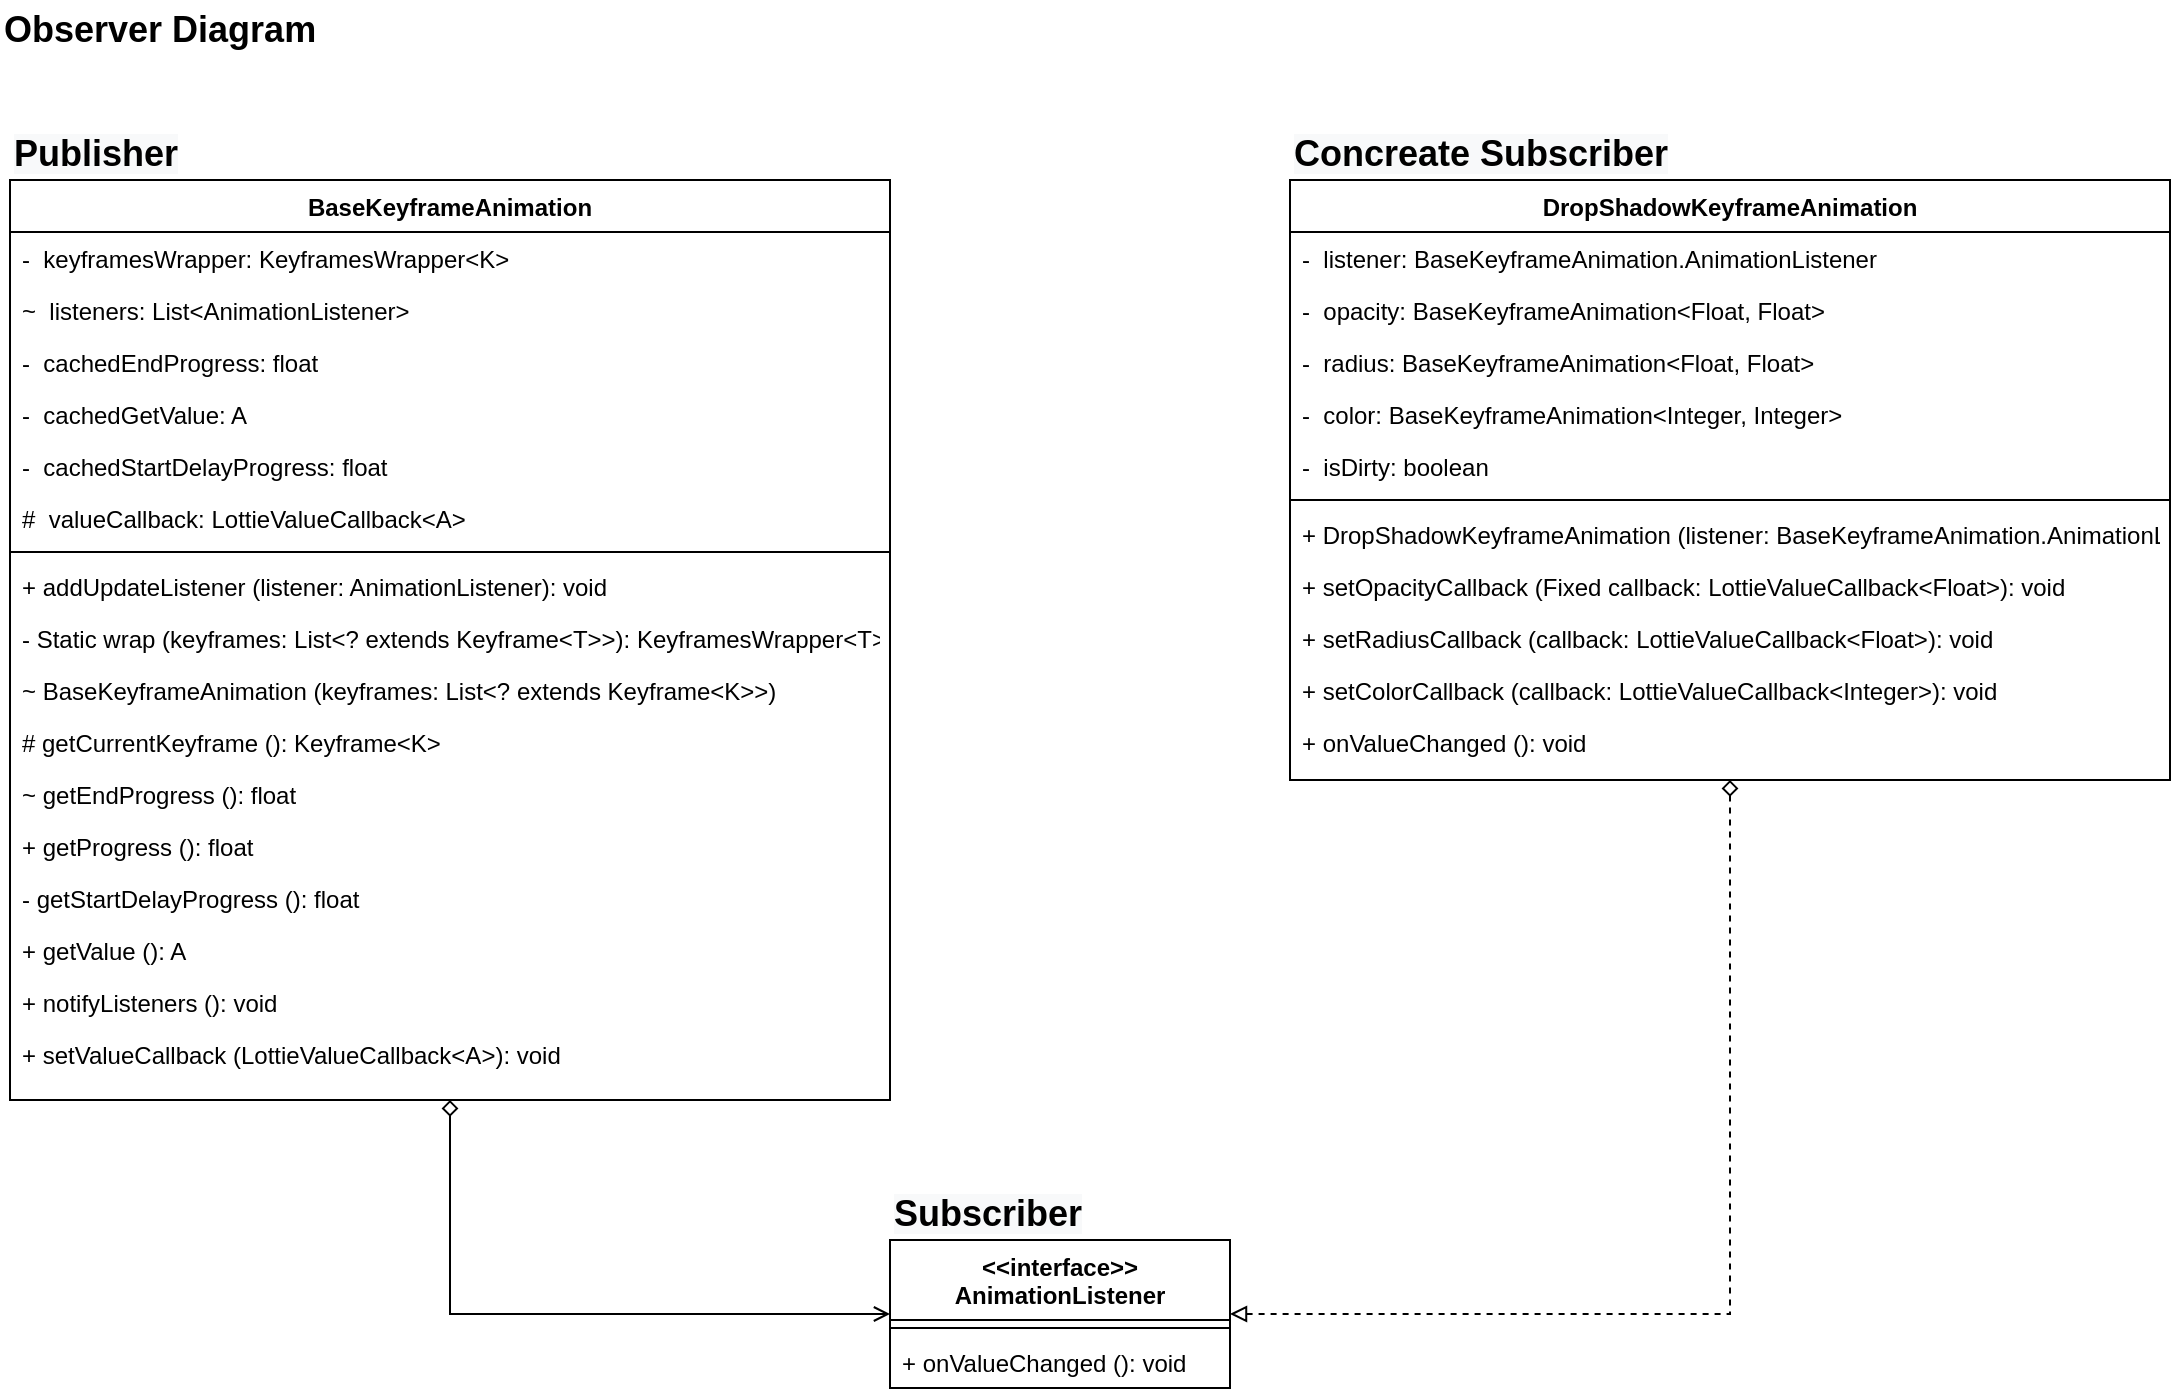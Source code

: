 <mxfile version="15.7.3" type="device"><diagram id="LQvf6A3fJUxLyVonL9kx" name="Page-1"><mxGraphModel dx="1673" dy="1685" grid="1" gridSize="10" guides="1" tooltips="1" connect="1" arrows="1" fold="1" page="1" pageScale="1" pageWidth="1169" pageHeight="827" math="0" shadow="0"><root><mxCell id="0"/><mxCell id="1" parent="0"/><mxCell id="5VSUEc75ktjF6mR4zEoF-150" style="edgeStyle=orthogonalEdgeStyle;rounded=0;orthogonalLoop=1;jettySize=auto;html=1;startArrow=diamond;startFill=0;endArrow=open;endFill=0;entryX=0;entryY=0.5;entryDx=0;entryDy=0;" parent="1" source="5VSUEc75ktjF6mR4zEoF-99" target="5VSUEc75ktjF6mR4zEoF-139" edge="1"><mxGeometry relative="1" as="geometry"/></mxCell><mxCell id="5VSUEc75ktjF6mR4zEoF-99" value="BaseKeyframeAnimation" style="swimlane;fontStyle=1;align=center;verticalAlign=top;childLayout=stackLayout;horizontal=1;startSize=26;horizontalStack=0;resizeParent=1;resizeLast=0;collapsible=1;marginBottom=0;rounded=0;shadow=0;strokeWidth=1;" parent="1" vertex="1"><mxGeometry x="45" y="-660" width="440" height="460" as="geometry"><mxRectangle x="550" y="140" width="160" height="26" as="alternateBounds"/></mxGeometry></mxCell><mxCell id="5VSUEc75ktjF6mR4zEoF-100" value="-  keyframesWrapper: KeyframesWrapper&lt;K&gt; " style="text;align=left;verticalAlign=top;spacingLeft=4;spacingRight=4;overflow=hidden;rotatable=0;points=[[0,0.5],[1,0.5]];portConstraint=eastwest;" parent="5VSUEc75ktjF6mR4zEoF-99" vertex="1"><mxGeometry y="26" width="440" height="26" as="geometry"/></mxCell><mxCell id="5VSUEc75ktjF6mR4zEoF-101" value="~  listeners: List&lt;AnimationListener&gt; " style="text;align=left;verticalAlign=top;spacingLeft=4;spacingRight=4;overflow=hidden;rotatable=0;points=[[0,0.5],[1,0.5]];portConstraint=eastwest;rounded=0;shadow=0;html=0;" parent="5VSUEc75ktjF6mR4zEoF-99" vertex="1"><mxGeometry y="52" width="440" height="26" as="geometry"/></mxCell><mxCell id="0wVZjOXRSOiKDS8cdtQh-1" value="-  cachedEndProgress: float" style="text;align=left;verticalAlign=top;spacingLeft=4;spacingRight=4;overflow=hidden;rotatable=0;points=[[0,0.5],[1,0.5]];portConstraint=eastwest;rounded=0;shadow=0;html=0;" parent="5VSUEc75ktjF6mR4zEoF-99" vertex="1"><mxGeometry y="78" width="440" height="26" as="geometry"/></mxCell><mxCell id="0wVZjOXRSOiKDS8cdtQh-2" value="-  cachedGetValue: A" style="text;align=left;verticalAlign=top;spacingLeft=4;spacingRight=4;overflow=hidden;rotatable=0;points=[[0,0.5],[1,0.5]];portConstraint=eastwest;rounded=0;shadow=0;html=0;" parent="5VSUEc75ktjF6mR4zEoF-99" vertex="1"><mxGeometry y="104" width="440" height="26" as="geometry"/></mxCell><mxCell id="0wVZjOXRSOiKDS8cdtQh-3" value="-  cachedStartDelayProgress: float" style="text;align=left;verticalAlign=top;spacingLeft=4;spacingRight=4;overflow=hidden;rotatable=0;points=[[0,0.5],[1,0.5]];portConstraint=eastwest;rounded=0;shadow=0;html=0;" parent="5VSUEc75ktjF6mR4zEoF-99" vertex="1"><mxGeometry y="130" width="440" height="26" as="geometry"/></mxCell><mxCell id="0wVZjOXRSOiKDS8cdtQh-6" value="#  valueCallback: LottieValueCallback&lt;A&gt;" style="text;align=left;verticalAlign=top;spacingLeft=4;spacingRight=4;overflow=hidden;rotatable=0;points=[[0,0.5],[1,0.5]];portConstraint=eastwest;rounded=0;shadow=0;html=0;" parent="5VSUEc75ktjF6mR4zEoF-99" vertex="1"><mxGeometry y="156" width="440" height="26" as="geometry"/></mxCell><mxCell id="5VSUEc75ktjF6mR4zEoF-102" value="" style="line;html=1;strokeWidth=1;align=left;verticalAlign=middle;spacingTop=-1;spacingLeft=3;spacingRight=3;rotatable=0;labelPosition=right;points=[];portConstraint=eastwest;" parent="5VSUEc75ktjF6mR4zEoF-99" vertex="1"><mxGeometry y="182" width="440" height="8" as="geometry"/></mxCell><mxCell id="5VSUEc75ktjF6mR4zEoF-103" value="+ addUpdateListener (listener: AnimationListener): void" style="text;align=left;verticalAlign=top;spacingLeft=4;spacingRight=4;overflow=hidden;rotatable=0;points=[[0,0.5],[1,0.5]];portConstraint=eastwest;rounded=0;shadow=0;html=0;" parent="5VSUEc75ktjF6mR4zEoF-99" vertex="1"><mxGeometry y="190" width="440" height="26" as="geometry"/></mxCell><mxCell id="5VSUEc75ktjF6mR4zEoF-105" value="- Static wrap (keyframes: List&lt;? extends Keyframe&lt;T&gt;&gt;): KeyframesWrapper&lt;T&gt;" style="text;align=left;verticalAlign=top;spacingLeft=4;spacingRight=4;overflow=hidden;rotatable=0;points=[[0,0.5],[1,0.5]];portConstraint=eastwest;" parent="5VSUEc75ktjF6mR4zEoF-99" vertex="1"><mxGeometry y="216" width="440" height="26" as="geometry"/></mxCell><mxCell id="5VSUEc75ktjF6mR4zEoF-104" value="~ BaseKeyframeAnimation (keyframes: List&lt;? extends Keyframe&lt;K&gt;&gt;)" style="text;align=left;verticalAlign=top;spacingLeft=4;spacingRight=4;overflow=hidden;rotatable=0;points=[[0,0.5],[1,0.5]];portConstraint=eastwest;" parent="5VSUEc75ktjF6mR4zEoF-99" vertex="1"><mxGeometry y="242" width="440" height="26" as="geometry"/></mxCell><mxCell id="0wVZjOXRSOiKDS8cdtQh-7" value="# getCurrentKeyframe (): Keyframe&lt;K&gt;" style="text;align=left;verticalAlign=top;spacingLeft=4;spacingRight=4;overflow=hidden;rotatable=0;points=[[0,0.5],[1,0.5]];portConstraint=eastwest;" parent="5VSUEc75ktjF6mR4zEoF-99" vertex="1"><mxGeometry y="268" width="440" height="26" as="geometry"/></mxCell><mxCell id="0wVZjOXRSOiKDS8cdtQh-8" value="~ getEndProgress (): float" style="text;align=left;verticalAlign=top;spacingLeft=4;spacingRight=4;overflow=hidden;rotatable=0;points=[[0,0.5],[1,0.5]];portConstraint=eastwest;" parent="5VSUEc75ktjF6mR4zEoF-99" vertex="1"><mxGeometry y="294" width="440" height="26" as="geometry"/></mxCell><mxCell id="0wVZjOXRSOiKDS8cdtQh-12" value="+ getProgress (): float" style="text;align=left;verticalAlign=top;spacingLeft=4;spacingRight=4;overflow=hidden;rotatable=0;points=[[0,0.5],[1,0.5]];portConstraint=eastwest;" parent="5VSUEc75ktjF6mR4zEoF-99" vertex="1"><mxGeometry y="320" width="440" height="26" as="geometry"/></mxCell><mxCell id="0wVZjOXRSOiKDS8cdtQh-11" value="- getStartDelayProgress (): float" style="text;align=left;verticalAlign=top;spacingLeft=4;spacingRight=4;overflow=hidden;rotatable=0;points=[[0,0.5],[1,0.5]];portConstraint=eastwest;" parent="5VSUEc75ktjF6mR4zEoF-99" vertex="1"><mxGeometry y="346" width="440" height="26" as="geometry"/></mxCell><mxCell id="0wVZjOXRSOiKDS8cdtQh-13" value="+ getValue (): A" style="text;align=left;verticalAlign=top;spacingLeft=4;spacingRight=4;overflow=hidden;rotatable=0;points=[[0,0.5],[1,0.5]];portConstraint=eastwest;" parent="5VSUEc75ktjF6mR4zEoF-99" vertex="1"><mxGeometry y="372" width="440" height="26" as="geometry"/></mxCell><mxCell id="0wVZjOXRSOiKDS8cdtQh-16" value="+ notifyListeners (): void" style="text;align=left;verticalAlign=top;spacingLeft=4;spacingRight=4;overflow=hidden;rotatable=0;points=[[0,0.5],[1,0.5]];portConstraint=eastwest;" parent="5VSUEc75ktjF6mR4zEoF-99" vertex="1"><mxGeometry y="398" width="440" height="26" as="geometry"/></mxCell><mxCell id="0wVZjOXRSOiKDS8cdtQh-19" value="+ setValueCallback (LottieValueCallback&lt;A&gt;): void" style="text;align=left;verticalAlign=top;spacingLeft=4;spacingRight=4;overflow=hidden;rotatable=0;points=[[0,0.5],[1,0.5]];portConstraint=eastwest;" parent="5VSUEc75ktjF6mR4zEoF-99" vertex="1"><mxGeometry y="424" width="440" height="26" as="geometry"/></mxCell><mxCell id="5VSUEc75ktjF6mR4zEoF-106" value="Observer&amp;nbsp;Diagram" style="text;html=1;strokeColor=none;fillColor=none;align=left;verticalAlign=middle;whiteSpace=wrap;rounded=0;fontSize=18;fontStyle=1" parent="1" vertex="1"><mxGeometry x="40" y="-750" width="160" height="30" as="geometry"/></mxCell><mxCell id="5VSUEc75ktjF6mR4zEoF-139" value="&lt;&lt;interface&gt;&gt;&#10;AnimationListener" style="swimlane;fontStyle=1;align=center;verticalAlign=top;childLayout=stackLayout;horizontal=1;startSize=40;horizontalStack=0;resizeParent=1;resizeLast=0;collapsible=1;marginBottom=0;rounded=0;shadow=0;strokeWidth=1;" parent="1" vertex="1"><mxGeometry x="485" y="-130" width="170" height="74" as="geometry"><mxRectangle x="550" y="140" width="160" height="26" as="alternateBounds"/></mxGeometry></mxCell><mxCell id="5VSUEc75ktjF6mR4zEoF-141" value="" style="line;html=1;strokeWidth=1;align=left;verticalAlign=middle;spacingTop=-1;spacingLeft=3;spacingRight=3;rotatable=0;labelPosition=right;points=[];portConstraint=eastwest;" parent="5VSUEc75ktjF6mR4zEoF-139" vertex="1"><mxGeometry y="40" width="170" height="8" as="geometry"/></mxCell><mxCell id="5VSUEc75ktjF6mR4zEoF-140" value="+ onValueChanged (): void" style="text;align=left;verticalAlign=top;spacingLeft=4;spacingRight=4;overflow=hidden;rotatable=0;points=[[0,0.5],[1,0.5]];portConstraint=eastwest;" parent="5VSUEc75ktjF6mR4zEoF-139" vertex="1"><mxGeometry y="48" width="170" height="26" as="geometry"/></mxCell><mxCell id="5VSUEc75ktjF6mR4zEoF-153" style="edgeStyle=orthogonalEdgeStyle;rounded=0;orthogonalLoop=1;jettySize=auto;html=1;startArrow=diamond;startFill=0;endArrow=block;endFill=0;dashed=1;entryX=1;entryY=0.5;entryDx=0;entryDy=0;exitX=0.5;exitY=1;exitDx=0;exitDy=0;" parent="1" source="5VSUEc75ktjF6mR4zEoF-142" target="5VSUEc75ktjF6mR4zEoF-139" edge="1"><mxGeometry relative="1" as="geometry"><Array as="points"><mxPoint x="905" y="-93"/></Array><mxPoint x="484" y="170" as="targetPoint"/></mxGeometry></mxCell><mxCell id="5VSUEc75ktjF6mR4zEoF-142" value="DropShadowKeyframeAnimation" style="swimlane;fontStyle=1;align=center;verticalAlign=top;childLayout=stackLayout;horizontal=1;startSize=26;horizontalStack=0;resizeParent=1;resizeLast=0;collapsible=1;marginBottom=0;rounded=0;shadow=0;strokeWidth=1;" parent="1" vertex="1"><mxGeometry x="685" y="-660" width="440" height="300" as="geometry"><mxRectangle x="550" y="140" width="160" height="26" as="alternateBounds"/></mxGeometry></mxCell><mxCell id="5VSUEc75ktjF6mR4zEoF-143" value="-  listener: BaseKeyframeAnimation.AnimationListener" style="text;align=left;verticalAlign=top;spacingLeft=4;spacingRight=4;overflow=hidden;rotatable=0;points=[[0,0.5],[1,0.5]];portConstraint=eastwest;" parent="5VSUEc75ktjF6mR4zEoF-142" vertex="1"><mxGeometry y="26" width="440" height="26" as="geometry"/></mxCell><mxCell id="5VSUEc75ktjF6mR4zEoF-144" value="-  opacity: BaseKeyframeAnimation&lt;Float, Float&gt; " style="text;align=left;verticalAlign=top;spacingLeft=4;spacingRight=4;overflow=hidden;rotatable=0;points=[[0,0.5],[1,0.5]];portConstraint=eastwest;rounded=0;shadow=0;html=0;" parent="5VSUEc75ktjF6mR4zEoF-142" vertex="1"><mxGeometry y="52" width="440" height="26" as="geometry"/></mxCell><mxCell id="5VSUEc75ktjF6mR4zEoF-149" value="-  radius: BaseKeyframeAnimation&lt;Float, Float&gt;" style="text;align=left;verticalAlign=top;spacingLeft=4;spacingRight=4;overflow=hidden;rotatable=0;points=[[0,0.5],[1,0.5]];portConstraint=eastwest;rounded=0;shadow=0;html=0;" parent="5VSUEc75ktjF6mR4zEoF-142" vertex="1"><mxGeometry y="78" width="440" height="26" as="geometry"/></mxCell><mxCell id="0wVZjOXRSOiKDS8cdtQh-27" value="-  color: BaseKeyframeAnimation&lt;Integer, Integer&gt;" style="text;align=left;verticalAlign=top;spacingLeft=4;spacingRight=4;overflow=hidden;rotatable=0;points=[[0,0.5],[1,0.5]];portConstraint=eastwest;" parent="5VSUEc75ktjF6mR4zEoF-142" vertex="1"><mxGeometry y="104" width="440" height="26" as="geometry"/></mxCell><mxCell id="0wVZjOXRSOiKDS8cdtQh-31" value="-  isDirty: boolean" style="text;align=left;verticalAlign=top;spacingLeft=4;spacingRight=4;overflow=hidden;rotatable=0;points=[[0,0.5],[1,0.5]];portConstraint=eastwest;" parent="5VSUEc75ktjF6mR4zEoF-142" vertex="1"><mxGeometry y="130" width="440" height="26" as="geometry"/></mxCell><mxCell id="5VSUEc75ktjF6mR4zEoF-145" value="" style="line;html=1;strokeWidth=1;align=left;verticalAlign=middle;spacingTop=-1;spacingLeft=3;spacingRight=3;rotatable=0;labelPosition=right;points=[];portConstraint=eastwest;" parent="5VSUEc75ktjF6mR4zEoF-142" vertex="1"><mxGeometry y="156" width="440" height="8" as="geometry"/></mxCell><mxCell id="5VSUEc75ktjF6mR4zEoF-146" value="+ DropShadowKeyframeAnimation (listener: BaseKeyframeAnimation.AnimationListener, layer: BaseLayer, dropShadowEffect: DropShadowEffect)" style="text;align=left;verticalAlign=top;spacingLeft=4;spacingRight=4;overflow=hidden;rotatable=0;points=[[0,0.5],[1,0.5]];portConstraint=eastwest;rounded=0;shadow=0;html=0;" parent="5VSUEc75ktjF6mR4zEoF-142" vertex="1"><mxGeometry y="164" width="440" height="26" as="geometry"/></mxCell><mxCell id="5VSUEc75ktjF6mR4zEoF-148" value="+ setOpacityCallback (Fixed callback: LottieValueCallback&lt;Float&gt;): void" style="text;align=left;verticalAlign=top;spacingLeft=4;spacingRight=4;overflow=hidden;rotatable=0;points=[[0,0.5],[1,0.5]];portConstraint=eastwest;" parent="5VSUEc75ktjF6mR4zEoF-142" vertex="1"><mxGeometry y="190" width="440" height="26" as="geometry"/></mxCell><mxCell id="5VSUEc75ktjF6mR4zEoF-147" value="+ setRadiusCallback (callback: LottieValueCallback&lt;Float&gt;): void" style="text;align=left;verticalAlign=top;spacingLeft=4;spacingRight=4;overflow=hidden;rotatable=0;points=[[0,0.5],[1,0.5]];portConstraint=eastwest;" parent="5VSUEc75ktjF6mR4zEoF-142" vertex="1"><mxGeometry y="216" width="440" height="26" as="geometry"/></mxCell><mxCell id="0wVZjOXRSOiKDS8cdtQh-22" value="+ setColorCallback (callback: LottieValueCallback&lt;Integer&gt;): void" style="text;align=left;verticalAlign=top;spacingLeft=4;spacingRight=4;overflow=hidden;rotatable=0;points=[[0,0.5],[1,0.5]];portConstraint=eastwest;" parent="5VSUEc75ktjF6mR4zEoF-142" vertex="1"><mxGeometry y="242" width="440" height="26" as="geometry"/></mxCell><mxCell id="0wVZjOXRSOiKDS8cdtQh-26" value="+ onValueChanged (): void" style="text;align=left;verticalAlign=top;spacingLeft=4;spacingRight=4;overflow=hidden;rotatable=0;points=[[0,0.5],[1,0.5]];portConstraint=eastwest;" parent="5VSUEc75ktjF6mR4zEoF-142" vertex="1"><mxGeometry y="268" width="440" height="26" as="geometry"/></mxCell><mxCell id="GqB3Qf4KwpKHcozn755u-1" value="&lt;span style=&quot;color: rgb(0 , 0 , 0) ; font-family: &amp;#34;helvetica&amp;#34; ; font-size: 18px ; font-style: normal ; font-weight: 700 ; letter-spacing: normal ; text-align: center ; text-indent: 0px ; text-transform: none ; word-spacing: 0px ; background-color: rgb(248 , 249 , 250) ; display: inline ; float: none&quot;&gt;Publisher&lt;/span&gt;" style="text;whiteSpace=wrap;html=1;" vertex="1" parent="1"><mxGeometry x="45" y="-690" width="100" height="30" as="geometry"/></mxCell><mxCell id="GqB3Qf4KwpKHcozn755u-2" value="&lt;span style=&quot;color: rgb(0 , 0 , 0) ; font-family: &amp;#34;helvetica&amp;#34; ; font-size: 18px ; font-style: normal ; font-weight: 700 ; letter-spacing: normal ; text-align: center ; text-indent: 0px ; text-transform: none ; word-spacing: 0px ; background-color: rgb(248 , 249 , 250) ; display: inline ; float: none&quot;&gt;Subscriber&lt;/span&gt;" style="text;whiteSpace=wrap;html=1;" vertex="1" parent="1"><mxGeometry x="485" y="-160" width="100" height="30" as="geometry"/></mxCell><mxCell id="GqB3Qf4KwpKHcozn755u-3" value="&lt;span style=&quot;color: rgb(0 , 0 , 0) ; font-family: &amp;#34;helvetica&amp;#34; ; font-size: 18px ; font-style: normal ; font-weight: 700 ; letter-spacing: normal ; text-align: center ; text-indent: 0px ; text-transform: none ; word-spacing: 0px ; background-color: rgb(248 , 249 , 250) ; display: inline ; float: none&quot;&gt;Concreate Subscriber&lt;/span&gt;" style="text;whiteSpace=wrap;html=1;" vertex="1" parent="1"><mxGeometry x="685" y="-690" width="195" height="30" as="geometry"/></mxCell></root></mxGraphModel></diagram></mxfile>